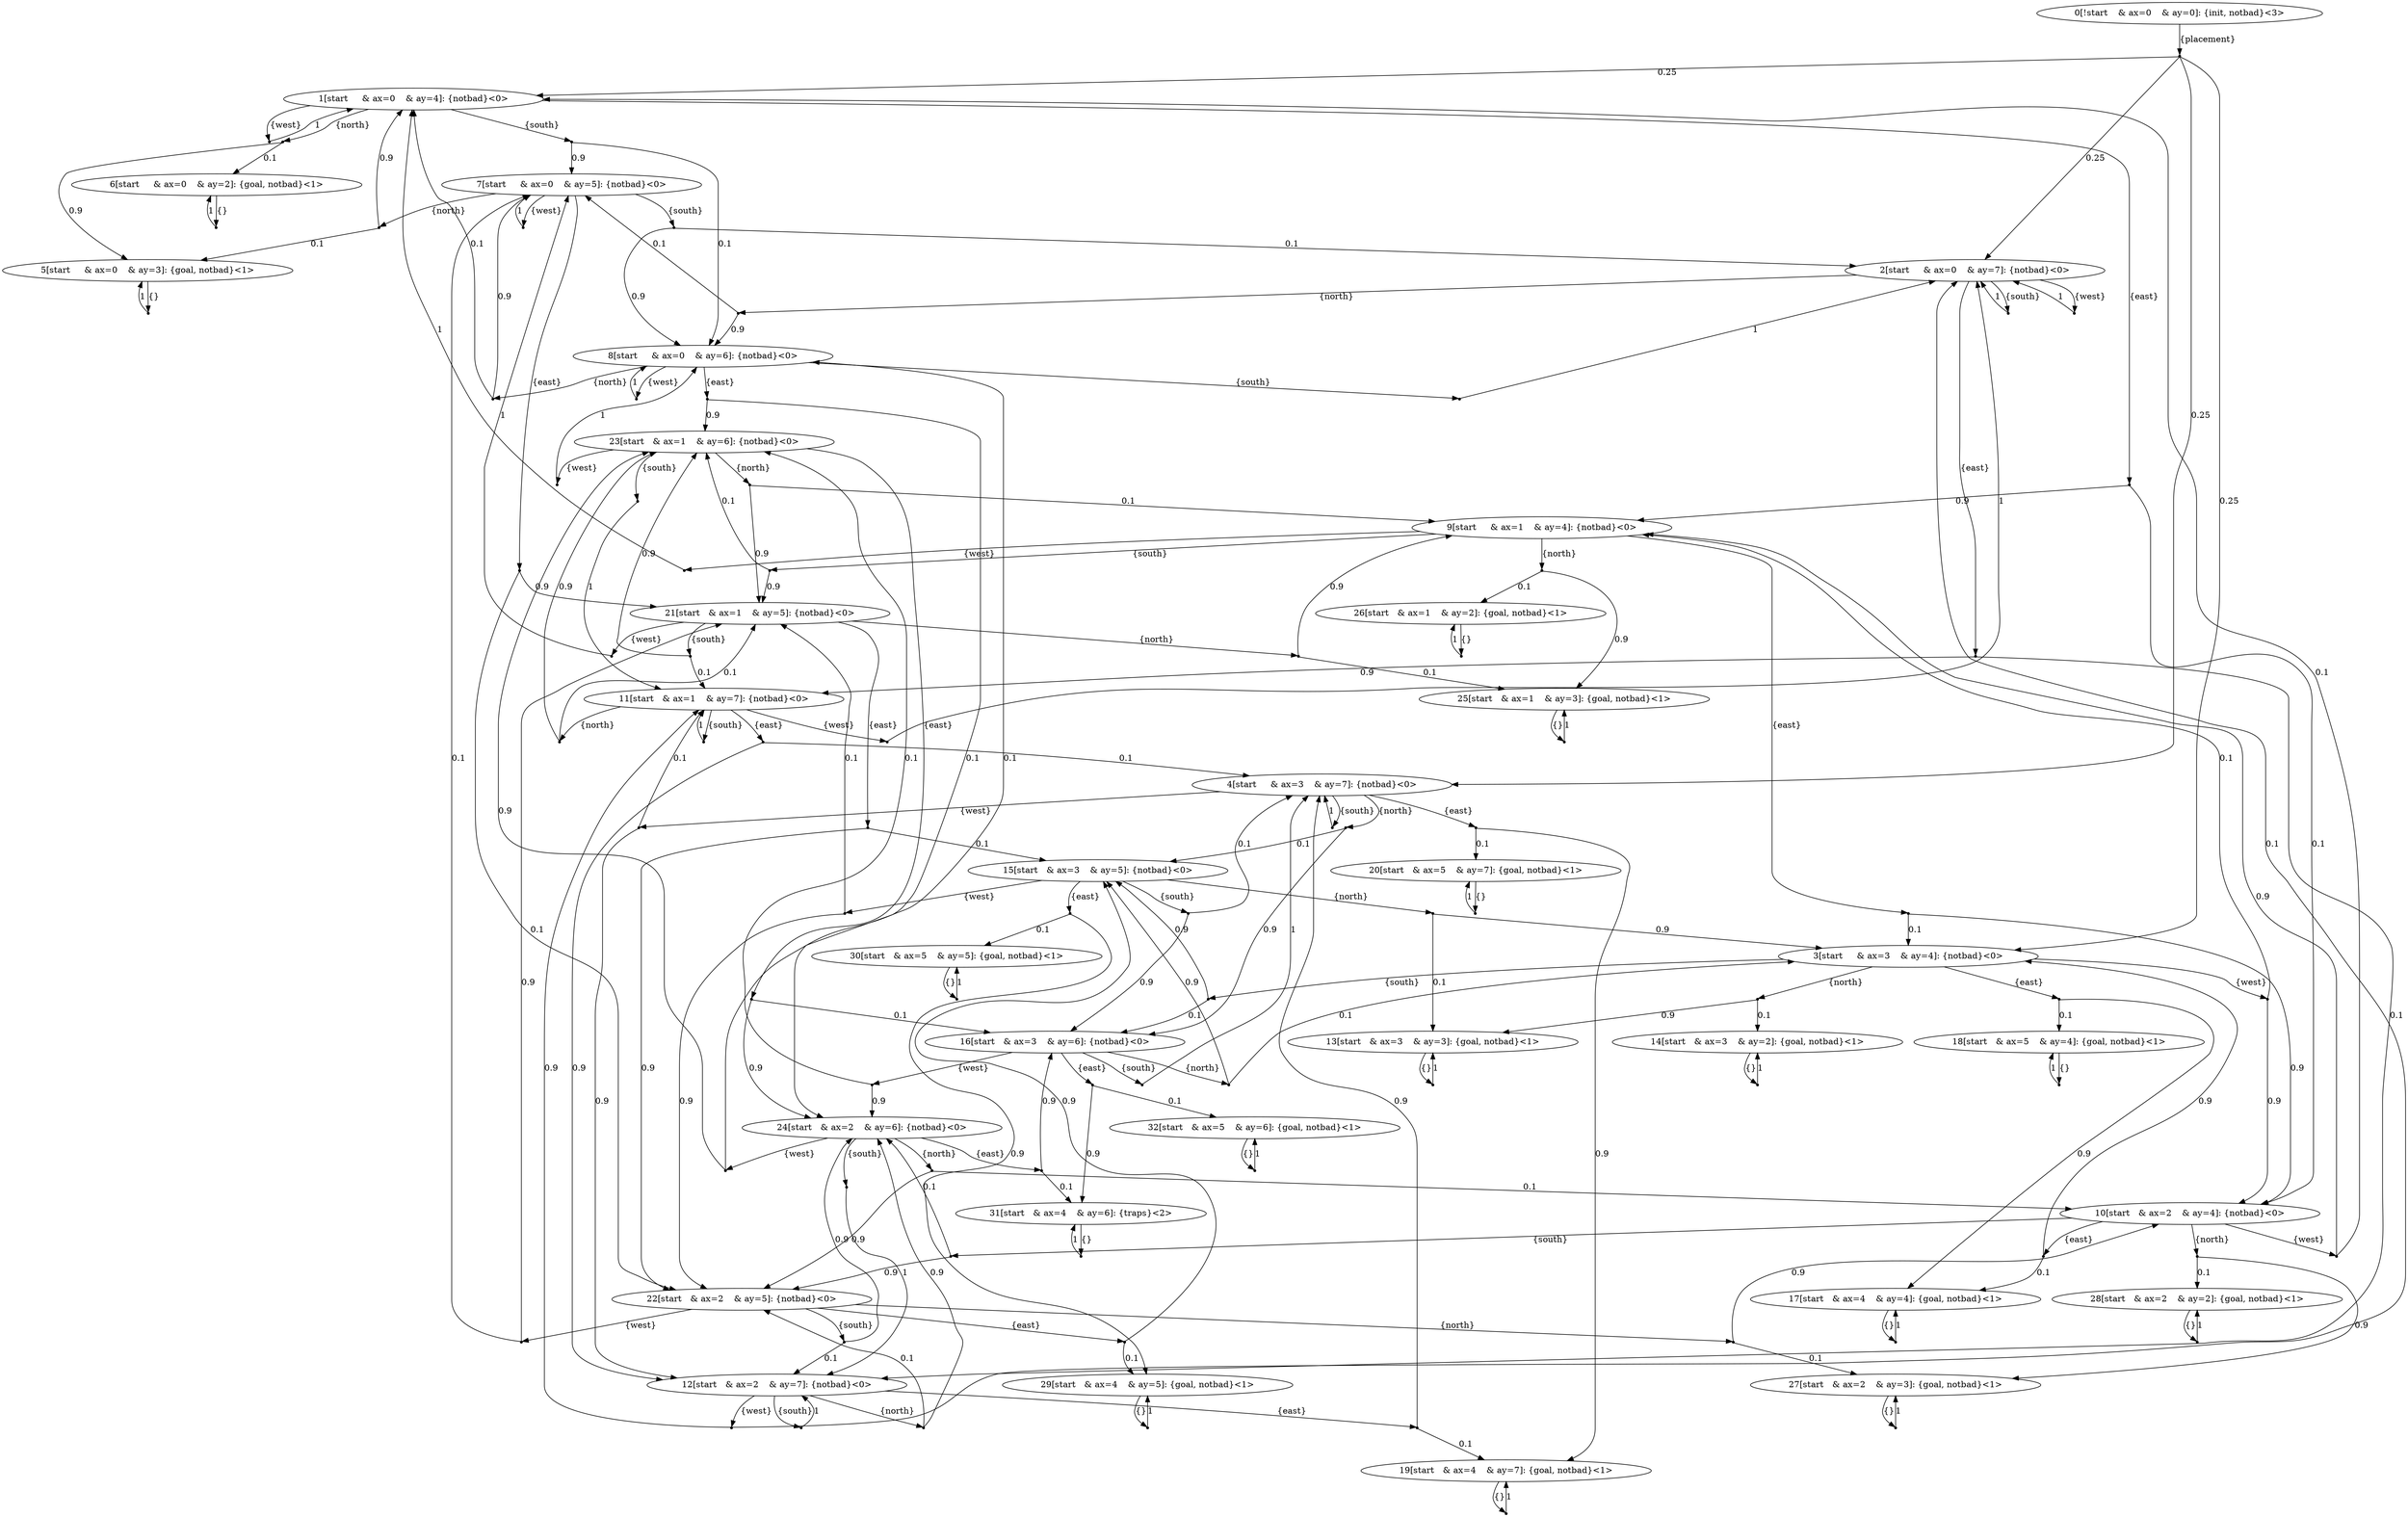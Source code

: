digraph model {
	0 [ label = "0[!start	& ax=0	& ay=0]: {init, notbad}<3>" ];
	1 [ label = "1[start	& ax=0	& ay=4]: {notbad}<0>" ];
	2 [ label = "2[start	& ax=0	& ay=7]: {notbad}<0>" ];
	3 [ label = "3[start	& ax=3	& ay=4]: {notbad}<0>" ];
	4 [ label = "4[start	& ax=3	& ay=7]: {notbad}<0>" ];
	5 [ label = "5[start	& ax=0	& ay=3]: {goal, notbad}<1>" ];
	6 [ label = "6[start	& ax=0	& ay=2]: {goal, notbad}<1>" ];
	7 [ label = "7[start	& ax=0	& ay=5]: {notbad}<0>" ];
	8 [ label = "8[start	& ax=0	& ay=6]: {notbad}<0>" ];
	9 [ label = "9[start	& ax=1	& ay=4]: {notbad}<0>" ];
	10 [ label = "10[start	& ax=2	& ay=4]: {notbad}<0>" ];
	11 [ label = "11[start	& ax=1	& ay=7]: {notbad}<0>" ];
	12 [ label = "12[start	& ax=2	& ay=7]: {notbad}<0>" ];
	13 [ label = "13[start	& ax=3	& ay=3]: {goal, notbad}<1>" ];
	14 [ label = "14[start	& ax=3	& ay=2]: {goal, notbad}<1>" ];
	15 [ label = "15[start	& ax=3	& ay=5]: {notbad}<0>" ];
	16 [ label = "16[start	& ax=3	& ay=6]: {notbad}<0>" ];
	17 [ label = "17[start	& ax=4	& ay=4]: {goal, notbad}<1>" ];
	18 [ label = "18[start	& ax=5	& ay=4]: {goal, notbad}<1>" ];
	19 [ label = "19[start	& ax=4	& ay=7]: {goal, notbad}<1>" ];
	20 [ label = "20[start	& ax=5	& ay=7]: {goal, notbad}<1>" ];
	21 [ label = "21[start	& ax=1	& ay=5]: {notbad}<0>" ];
	22 [ label = "22[start	& ax=2	& ay=5]: {notbad}<0>" ];
	23 [ label = "23[start	& ax=1	& ay=6]: {notbad}<0>" ];
	24 [ label = "24[start	& ax=2	& ay=6]: {notbad}<0>" ];
	25 [ label = "25[start	& ax=1	& ay=3]: {goal, notbad}<1>" ];
	26 [ label = "26[start	& ax=1	& ay=2]: {goal, notbad}<1>" ];
	27 [ label = "27[start	& ax=2	& ay=3]: {goal, notbad}<1>" ];
	28 [ label = "28[start	& ax=2	& ay=2]: {goal, notbad}<1>" ];
	29 [ label = "29[start	& ax=4	& ay=5]: {goal, notbad}<1>" ];
	30 [ label = "30[start	& ax=5	& ay=5]: {goal, notbad}<1>" ];
	31 [ label = "31[start	& ax=4	& ay=6]: {traps}<2>" ];
	32 [ label = "32[start	& ax=5	& ay=6]: {goal, notbad}<1>" ];
	"0c0" [shape = "point"];
	0 -> "0c0" [ label = "{placement}"]
;
	"0c0" -> 1 [ label= "0.25" ];
	"0c0" -> 2 [ label= "0.25" ];
	"0c0" -> 3 [ label= "0.25" ];
	"0c0" -> 4 [ label= "0.25" ];
	"1c0" [shape = "point"];
	1 -> "1c0" [ label = "{north}"]
;
	"1c0" -> 5 [ label= "0.9" ];
	"1c0" -> 6 [ label= "0.1" ];
	"1c1" [shape = "point"];
	1 -> "1c1" [ label = "{south}"]
;
	"1c1" -> 7 [ label= "0.9" ];
	"1c1" -> 8 [ label= "0.1" ];
	"1c2" [shape = "point"];
	1 -> "1c2" [ label = "{east}"]
;
	"1c2" -> 9 [ label= "0.9" ];
	"1c2" -> 10 [ label= "0.1" ];
	"1c3" [shape = "point"];
	1 -> "1c3" [ label = "{west}"]
;
	"1c3" -> 1 [ label= "1" ];
	"2c0" [shape = "point"];
	2 -> "2c0" [ label = "{north}"]
;
	"2c0" -> 7 [ label= "0.1" ];
	"2c0" -> 8 [ label= "0.9" ];
	"2c1" [shape = "point"];
	2 -> "2c1" [ label = "{south}"]
;
	"2c1" -> 2 [ label= "1" ];
	"2c2" [shape = "point"];
	2 -> "2c2" [ label = "{east}"]
;
	"2c2" -> 11 [ label= "0.9" ];
	"2c2" -> 12 [ label= "0.1" ];
	"2c3" [shape = "point"];
	2 -> "2c3" [ label = "{west}"]
;
	"2c3" -> 2 [ label= "1" ];
	"3c0" [shape = "point"];
	3 -> "3c0" [ label = "{north}"]
;
	"3c0" -> 13 [ label= "0.9" ];
	"3c0" -> 14 [ label= "0.1" ];
	"3c1" [shape = "point"];
	3 -> "3c1" [ label = "{south}"]
;
	"3c1" -> 15 [ label= "0.9" ];
	"3c1" -> 16 [ label= "0.1" ];
	"3c2" [shape = "point"];
	3 -> "3c2" [ label = "{east}"]
;
	"3c2" -> 17 [ label= "0.9" ];
	"3c2" -> 18 [ label= "0.1" ];
	"3c3" [shape = "point"];
	3 -> "3c3" [ label = "{west}"]
;
	"3c3" -> 9 [ label= "0.1" ];
	"3c3" -> 10 [ label= "0.9" ];
	"4c0" [shape = "point"];
	4 -> "4c0" [ label = "{north}"]
;
	"4c0" -> 15 [ label= "0.1" ];
	"4c0" -> 16 [ label= "0.9" ];
	"4c1" [shape = "point"];
	4 -> "4c1" [ label = "{south}"]
;
	"4c1" -> 4 [ label= "1" ];
	"4c2" [shape = "point"];
	4 -> "4c2" [ label = "{east}"]
;
	"4c2" -> 19 [ label= "0.9" ];
	"4c2" -> 20 [ label= "0.1" ];
	"4c3" [shape = "point"];
	4 -> "4c3" [ label = "{west}"]
;
	"4c3" -> 11 [ label= "0.1" ];
	"4c3" -> 12 [ label= "0.9" ];
	"5c0" [shape = "point"];
	5 -> "5c0" [ label = "{}"]
;
	"5c0" -> 5 [ label= "1" ];
	"6c0" [shape = "point"];
	6 -> "6c0" [ label = "{}"]
;
	"6c0" -> 6 [ label= "1" ];
	"7c0" [shape = "point"];
	7 -> "7c0" [ label = "{north}"]
;
	"7c0" -> 1 [ label= "0.9" ];
	"7c0" -> 5 [ label= "0.1" ];
	"7c1" [shape = "point"];
	7 -> "7c1" [ label = "{south}"]
;
	"7c1" -> 2 [ label= "0.1" ];
	"7c1" -> 8 [ label= "0.9" ];
	"7c2" [shape = "point"];
	7 -> "7c2" [ label = "{east}"]
;
	"7c2" -> 21 [ label= "0.9" ];
	"7c2" -> 22 [ label= "0.1" ];
	"7c3" [shape = "point"];
	7 -> "7c3" [ label = "{west}"]
;
	"7c3" -> 7 [ label= "1" ];
	"8c0" [shape = "point"];
	8 -> "8c0" [ label = "{north}"]
;
	"8c0" -> 1 [ label= "0.1" ];
	"8c0" -> 7 [ label= "0.9" ];
	"8c1" [shape = "point"];
	8 -> "8c1" [ label = "{south}"]
;
	"8c1" -> 2 [ label= "1" ];
	"8c2" [shape = "point"];
	8 -> "8c2" [ label = "{east}"]
;
	"8c2" -> 23 [ label= "0.9" ];
	"8c2" -> 24 [ label= "0.1" ];
	"8c3" [shape = "point"];
	8 -> "8c3" [ label = "{west}"]
;
	"8c3" -> 8 [ label= "1" ];
	"9c0" [shape = "point"];
	9 -> "9c0" [ label = "{north}"]
;
	"9c0" -> 25 [ label= "0.9" ];
	"9c0" -> 26 [ label= "0.1" ];
	"9c1" [shape = "point"];
	9 -> "9c1" [ label = "{south}"]
;
	"9c1" -> 21 [ label= "0.9" ];
	"9c1" -> 23 [ label= "0.1" ];
	"9c2" [shape = "point"];
	9 -> "9c2" [ label = "{east}"]
;
	"9c2" -> 3 [ label= "0.1" ];
	"9c2" -> 10 [ label= "0.9" ];
	"9c3" [shape = "point"];
	9 -> "9c3" [ label = "{west}"]
;
	"9c3" -> 1 [ label= "1" ];
	"10c0" [shape = "point"];
	10 -> "10c0" [ label = "{north}"]
;
	"10c0" -> 27 [ label= "0.9" ];
	"10c0" -> 28 [ label= "0.1" ];
	"10c1" [shape = "point"];
	10 -> "10c1" [ label = "{south}"]
;
	"10c1" -> 22 [ label= "0.9" ];
	"10c1" -> 24 [ label= "0.1" ];
	"10c2" [shape = "point"];
	10 -> "10c2" [ label = "{east}"]
;
	"10c2" -> 3 [ label= "0.9" ];
	"10c2" -> 17 [ label= "0.1" ];
	"10c3" [shape = "point"];
	10 -> "10c3" [ label = "{west}"]
;
	"10c3" -> 1 [ label= "0.1" ];
	"10c3" -> 9 [ label= "0.9" ];
	"11c0" [shape = "point"];
	11 -> "11c0" [ label = "{north}"]
;
	"11c0" -> 21 [ label= "0.1" ];
	"11c0" -> 23 [ label= "0.9" ];
	"11c1" [shape = "point"];
	11 -> "11c1" [ label = "{south}"]
;
	"11c1" -> 11 [ label= "1" ];
	"11c2" [shape = "point"];
	11 -> "11c2" [ label = "{east}"]
;
	"11c2" -> 4 [ label= "0.1" ];
	"11c2" -> 12 [ label= "0.9" ];
	"11c3" [shape = "point"];
	11 -> "11c3" [ label = "{west}"]
;
	"11c3" -> 2 [ label= "1" ];
	"12c0" [shape = "point"];
	12 -> "12c0" [ label = "{north}"]
;
	"12c0" -> 22 [ label= "0.1" ];
	"12c0" -> 24 [ label= "0.9" ];
	"12c1" [shape = "point"];
	12 -> "12c1" [ label = "{south}"]
;
	"12c1" -> 12 [ label= "1" ];
	"12c2" [shape = "point"];
	12 -> "12c2" [ label = "{east}"]
;
	"12c2" -> 4 [ label= "0.9" ];
	"12c2" -> 19 [ label= "0.1" ];
	"12c3" [shape = "point"];
	12 -> "12c3" [ label = "{west}"]
;
	"12c3" -> 2 [ label= "0.1" ];
	"12c3" -> 11 [ label= "0.9" ];
	"13c0" [shape = "point"];
	13 -> "13c0" [ label = "{}"]
;
	"13c0" -> 13 [ label= "1" ];
	"14c0" [shape = "point"];
	14 -> "14c0" [ label = "{}"]
;
	"14c0" -> 14 [ label= "1" ];
	"15c0" [shape = "point"];
	15 -> "15c0" [ label = "{north}"]
;
	"15c0" -> 3 [ label= "0.9" ];
	"15c0" -> 13 [ label= "0.1" ];
	"15c1" [shape = "point"];
	15 -> "15c1" [ label = "{south}"]
;
	"15c1" -> 4 [ label= "0.1" ];
	"15c1" -> 16 [ label= "0.9" ];
	"15c2" [shape = "point"];
	15 -> "15c2" [ label = "{east}"]
;
	"15c2" -> 29 [ label= "0.9" ];
	"15c2" -> 30 [ label= "0.1" ];
	"15c3" [shape = "point"];
	15 -> "15c3" [ label = "{west}"]
;
	"15c3" -> 21 [ label= "0.1" ];
	"15c3" -> 22 [ label= "0.9" ];
	"16c0" [shape = "point"];
	16 -> "16c0" [ label = "{north}"]
;
	"16c0" -> 3 [ label= "0.1" ];
	"16c0" -> 15 [ label= "0.9" ];
	"16c1" [shape = "point"];
	16 -> "16c1" [ label = "{south}"]
;
	"16c1" -> 4 [ label= "1" ];
	"16c2" [shape = "point"];
	16 -> "16c2" [ label = "{east}"]
;
	"16c2" -> 31 [ label= "0.9" ];
	"16c2" -> 32 [ label= "0.1" ];
	"16c3" [shape = "point"];
	16 -> "16c3" [ label = "{west}"]
;
	"16c3" -> 23 [ label= "0.1" ];
	"16c3" -> 24 [ label= "0.9" ];
	"17c0" [shape = "point"];
	17 -> "17c0" [ label = "{}"]
;
	"17c0" -> 17 [ label= "1" ];
	"18c0" [shape = "point"];
	18 -> "18c0" [ label = "{}"]
;
	"18c0" -> 18 [ label= "1" ];
	"19c0" [shape = "point"];
	19 -> "19c0" [ label = "{}"]
;
	"19c0" -> 19 [ label= "1" ];
	"20c0" [shape = "point"];
	20 -> "20c0" [ label = "{}"]
;
	"20c0" -> 20 [ label= "1" ];
	"21c0" [shape = "point"];
	21 -> "21c0" [ label = "{north}"]
;
	"21c0" -> 9 [ label= "0.9" ];
	"21c0" -> 25 [ label= "0.1" ];
	"21c1" [shape = "point"];
	21 -> "21c1" [ label = "{south}"]
;
	"21c1" -> 11 [ label= "0.1" ];
	"21c1" -> 23 [ label= "0.9" ];
	"21c2" [shape = "point"];
	21 -> "21c2" [ label = "{east}"]
;
	"21c2" -> 15 [ label= "0.1" ];
	"21c2" -> 22 [ label= "0.9" ];
	"21c3" [shape = "point"];
	21 -> "21c3" [ label = "{west}"]
;
	"21c3" -> 7 [ label= "1" ];
	"22c0" [shape = "point"];
	22 -> "22c0" [ label = "{north}"]
;
	"22c0" -> 10 [ label= "0.9" ];
	"22c0" -> 27 [ label= "0.1" ];
	"22c1" [shape = "point"];
	22 -> "22c1" [ label = "{south}"]
;
	"22c1" -> 12 [ label= "0.1" ];
	"22c1" -> 24 [ label= "0.9" ];
	"22c2" [shape = "point"];
	22 -> "22c2" [ label = "{east}"]
;
	"22c2" -> 15 [ label= "0.9" ];
	"22c2" -> 29 [ label= "0.1" ];
	"22c3" [shape = "point"];
	22 -> "22c3" [ label = "{west}"]
;
	"22c3" -> 7 [ label= "0.1" ];
	"22c3" -> 21 [ label= "0.9" ];
	"23c0" [shape = "point"];
	23 -> "23c0" [ label = "{north}"]
;
	"23c0" -> 9 [ label= "0.1" ];
	"23c0" -> 21 [ label= "0.9" ];
	"23c1" [shape = "point"];
	23 -> "23c1" [ label = "{south}"]
;
	"23c1" -> 11 [ label= "1" ];
	"23c2" [shape = "point"];
	23 -> "23c2" [ label = "{east}"]
;
	"23c2" -> 16 [ label= "0.1" ];
	"23c2" -> 24 [ label= "0.9" ];
	"23c3" [shape = "point"];
	23 -> "23c3" [ label = "{west}"]
;
	"23c3" -> 8 [ label= "1" ];
	"24c0" [shape = "point"];
	24 -> "24c0" [ label = "{north}"]
;
	"24c0" -> 10 [ label= "0.1" ];
	"24c0" -> 22 [ label= "0.9" ];
	"24c1" [shape = "point"];
	24 -> "24c1" [ label = "{south}"]
;
	"24c1" -> 12 [ label= "1" ];
	"24c2" [shape = "point"];
	24 -> "24c2" [ label = "{east}"]
;
	"24c2" -> 16 [ label= "0.9" ];
	"24c2" -> 31 [ label= "0.1" ];
	"24c3" [shape = "point"];
	24 -> "24c3" [ label = "{west}"]
;
	"24c3" -> 8 [ label= "0.1" ];
	"24c3" -> 23 [ label= "0.9" ];
	"25c0" [shape = "point"];
	25 -> "25c0" [ label = "{}"]
;
	"25c0" -> 25 [ label= "1" ];
	"26c0" [shape = "point"];
	26 -> "26c0" [ label = "{}"]
;
	"26c0" -> 26 [ label= "1" ];
	"27c0" [shape = "point"];
	27 -> "27c0" [ label = "{}"]
;
	"27c0" -> 27 [ label= "1" ];
	"28c0" [shape = "point"];
	28 -> "28c0" [ label = "{}"]
;
	"28c0" -> 28 [ label= "1" ];
	"29c0" [shape = "point"];
	29 -> "29c0" [ label = "{}"]
;
	"29c0" -> 29 [ label= "1" ];
	"30c0" [shape = "point"];
	30 -> "30c0" [ label = "{}"]
;
	"30c0" -> 30 [ label= "1" ];
	"31c0" [shape = "point"];
	31 -> "31c0" [ label = "{}"]
;
	"31c0" -> 31 [ label= "1" ];
	"32c0" [shape = "point"];
	32 -> "32c0" [ label = "{}"]
;
	"32c0" -> 32 [ label= "1" ];
}

